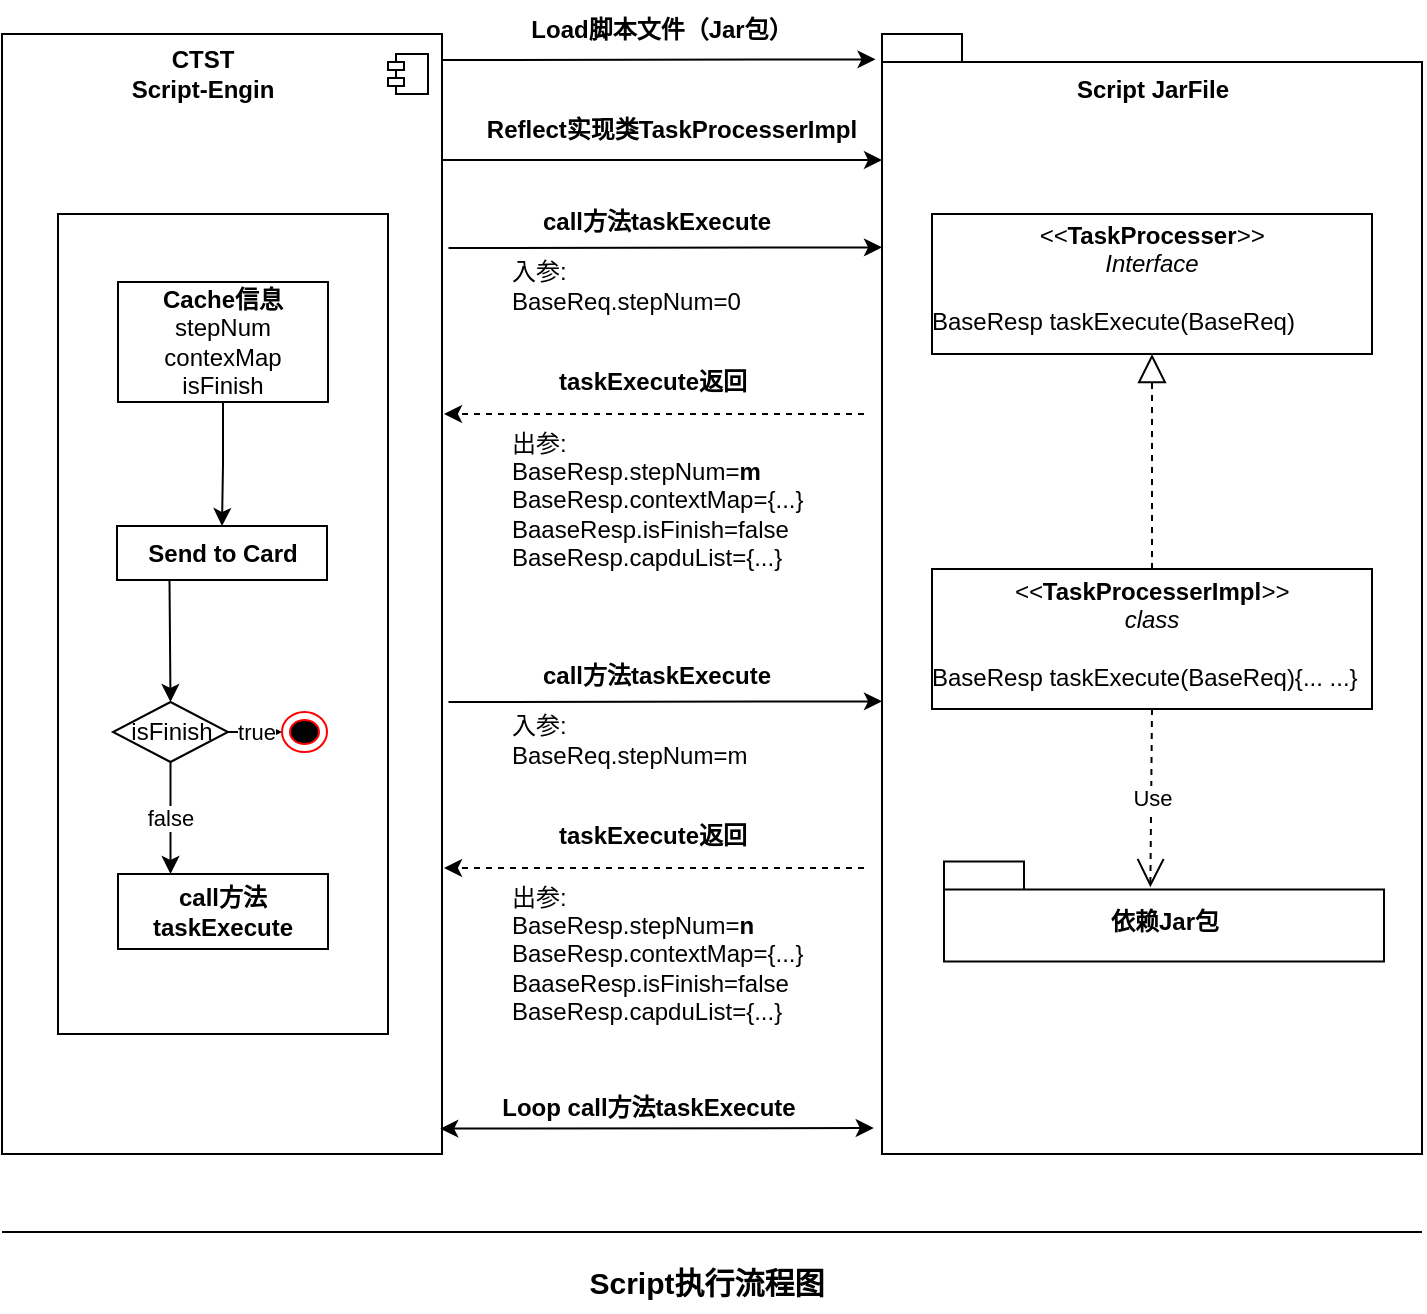 <mxfile version="17.0.0" type="github" pages="2">
  <diagram id="DTb0DBWxI_fAw0stkX-Z" name="执行流程">
    <mxGraphModel dx="1221" dy="634" grid="1" gridSize="10" guides="1" tooltips="1" connect="1" arrows="1" fold="1" page="1" pageScale="1" pageWidth="827" pageHeight="1169" math="0" shadow="0">
      <root>
        <mxCell id="0" />
        <mxCell id="1" parent="0" />
        <mxCell id="gC5NSNKIQOHYEeJcPXgZ-23" value="" style="shape=folder;fontStyle=1;spacingTop=10;tabWidth=40;tabHeight=14;tabPosition=left;html=1;" parent="1" vertex="1">
          <mxGeometry x="499" y="530" width="270" height="560" as="geometry" />
        </mxCell>
        <mxCell id="gC5NSNKIQOHYEeJcPXgZ-8" value="&lt;p style=&quot;margin: 0px ; margin-top: 4px ; text-align: center&quot;&gt;&lt;i&gt;&amp;lt;&amp;lt;&lt;/i&gt;&lt;span&gt;&lt;b&gt;TaskProcesser&lt;/b&gt;&lt;/span&gt;&lt;i&gt;&amp;gt;&amp;gt;&lt;/i&gt;&lt;br&gt;&lt;i&gt;Interface&lt;/i&gt;&lt;/p&gt;&lt;p style=&quot;margin: 0px ; margin-left: 4px&quot;&gt;&lt;br&gt;&lt;/p&gt;BaseResp&lt;span&gt;&amp;nbsp;taskExecute(BaseReq)&lt;/span&gt;" style="verticalAlign=top;align=left;overflow=fill;fontSize=12;fontFamily=Helvetica;html=1;" parent="1" vertex="1">
          <mxGeometry x="524" y="620" width="220" height="70" as="geometry" />
        </mxCell>
        <mxCell id="gC5NSNKIQOHYEeJcPXgZ-10" value="&lt;p style=&quot;margin: 0px ; margin-top: 4px ; text-align: center&quot;&gt;&lt;i&gt;&amp;lt;&amp;lt;&lt;/i&gt;&lt;span&gt;&lt;b&gt;TaskProcesserImpl&lt;/b&gt;&lt;/span&gt;&lt;i&gt;&amp;gt;&amp;gt;&lt;/i&gt;&lt;br&gt;&lt;i&gt;class&lt;/i&gt;&lt;/p&gt;&lt;p style=&quot;margin: 0px ; margin-left: 4px&quot;&gt;&lt;br&gt;&lt;/p&gt;BaseResp&lt;span&gt;&amp;nbsp;taskExecute(BaseReq){... ...}&lt;/span&gt;" style="verticalAlign=top;align=left;overflow=fill;fontSize=12;fontFamily=Helvetica;html=1;" parent="1" vertex="1">
          <mxGeometry x="524" y="797.5" width="220" height="70" as="geometry" />
        </mxCell>
        <mxCell id="gC5NSNKIQOHYEeJcPXgZ-11" value="" style="endArrow=block;dashed=1;endFill=0;endSize=12;html=1;rounded=0;exitX=0.5;exitY=0;exitDx=0;exitDy=0;entryX=0.5;entryY=1;entryDx=0;entryDy=0;" parent="1" source="gC5NSNKIQOHYEeJcPXgZ-10" target="gC5NSNKIQOHYEeJcPXgZ-8" edge="1">
          <mxGeometry width="160" relative="1" as="geometry">
            <mxPoint x="534" y="520" as="sourcePoint" />
            <mxPoint x="694" y="520" as="targetPoint" />
          </mxGeometry>
        </mxCell>
        <mxCell id="gC5NSNKIQOHYEeJcPXgZ-21" value="依赖Jar包" style="shape=folder;fontStyle=1;spacingTop=10;tabWidth=40;tabHeight=14;tabPosition=left;html=1;" parent="1" vertex="1">
          <mxGeometry x="530" y="943.75" width="220" height="50" as="geometry" />
        </mxCell>
        <mxCell id="gC5NSNKIQOHYEeJcPXgZ-22" value="Use" style="endArrow=open;endSize=12;dashed=1;html=1;rounded=0;exitX=0.5;exitY=1;exitDx=0;exitDy=0;entryX=0.469;entryY=0.257;entryDx=0;entryDy=0;entryPerimeter=0;" parent="1" source="gC5NSNKIQOHYEeJcPXgZ-10" edge="1" target="gC5NSNKIQOHYEeJcPXgZ-21">
          <mxGeometry width="160" relative="1" as="geometry">
            <mxPoint x="534" y="704.5" as="sourcePoint" />
            <mxPoint x="634" y="904.5" as="targetPoint" />
          </mxGeometry>
        </mxCell>
        <mxCell id="gC5NSNKIQOHYEeJcPXgZ-24" value="&lt;b&gt;&lt;br&gt;&lt;/b&gt;" style="html=1;dropTarget=0;" parent="1" vertex="1">
          <mxGeometry x="59" y="530" width="220" height="560" as="geometry" />
        </mxCell>
        <mxCell id="gC5NSNKIQOHYEeJcPXgZ-63" value="" style="rounded=0;whiteSpace=wrap;html=1;" parent="1" vertex="1">
          <mxGeometry x="87" y="620" width="165" height="410" as="geometry" />
        </mxCell>
        <mxCell id="gC5NSNKIQOHYEeJcPXgZ-26" value="" style="endArrow=classic;html=1;rounded=0;entryX=-0.012;entryY=0.128;entryDx=0;entryDy=0;entryPerimeter=0;" parent="1" edge="1">
          <mxGeometry width="50" height="50" relative="1" as="geometry">
            <mxPoint x="279" y="543" as="sourcePoint" />
            <mxPoint x="495.76" y="542.68" as="targetPoint" />
          </mxGeometry>
        </mxCell>
        <mxCell id="gC5NSNKIQOHYEeJcPXgZ-27" value="Load脚本文件（Jar包）" style="text;html=1;strokeColor=none;fillColor=none;align=center;verticalAlign=middle;whiteSpace=wrap;rounded=0;fontStyle=1" parent="1" vertex="1">
          <mxGeometry x="319" y="513" width="140" height="30" as="geometry" />
        </mxCell>
        <mxCell id="gC5NSNKIQOHYEeJcPXgZ-28" value="" style="endArrow=classic;html=1;rounded=0;entryX=0;entryY=0.355;entryDx=0;entryDy=0;entryPerimeter=0;" parent="1" edge="1">
          <mxGeometry width="50" height="50" relative="1" as="geometry">
            <mxPoint x="279" y="593" as="sourcePoint" />
            <mxPoint x="499" y="593.05" as="targetPoint" />
          </mxGeometry>
        </mxCell>
        <mxCell id="gC5NSNKIQOHYEeJcPXgZ-29" value="Reflect实现类TaskProcesserImpl" style="text;html=1;strokeColor=none;fillColor=none;align=center;verticalAlign=middle;whiteSpace=wrap;rounded=0;fontStyle=1" parent="1" vertex="1">
          <mxGeometry x="289" y="563" width="210" height="30" as="geometry" />
        </mxCell>
        <mxCell id="gC5NSNKIQOHYEeJcPXgZ-31" value="" style="endArrow=classic;html=1;rounded=0;entryX=-0.012;entryY=0.128;entryDx=0;entryDy=0;entryPerimeter=0;" parent="1" edge="1">
          <mxGeometry width="50" height="50" relative="1" as="geometry">
            <mxPoint x="282.24" y="637" as="sourcePoint" />
            <mxPoint x="499" y="636.68" as="targetPoint" />
          </mxGeometry>
        </mxCell>
        <mxCell id="gC5NSNKIQOHYEeJcPXgZ-32" value="入参:&lt;br&gt;BaseReq.stepNum=0" style="text;html=1;strokeColor=none;fillColor=none;align=left;verticalAlign=middle;whiteSpace=wrap;rounded=0;" parent="1" vertex="1">
          <mxGeometry x="312.38" y="641" width="153.24" height="29" as="geometry" />
        </mxCell>
        <mxCell id="gC5NSNKIQOHYEeJcPXgZ-34" value="&lt;span style=&quot;text-align: left&quot;&gt;call方法taskExecute&lt;/span&gt;" style="text;html=1;align=center;verticalAlign=middle;resizable=0;points=[];autosize=1;strokeColor=none;fillColor=none;fontStyle=1" parent="1" vertex="1">
          <mxGeometry x="320.62" y="614" width="130" height="20" as="geometry" />
        </mxCell>
        <mxCell id="gC5NSNKIQOHYEeJcPXgZ-35" value="&lt;b&gt;CTST&lt;br&gt;Script-Engin&lt;/b&gt;" style="text;html=1;align=center;verticalAlign=middle;resizable=0;points=[];autosize=1;strokeColor=none;fillColor=none;" parent="1" vertex="1">
          <mxGeometry x="113.5" y="535" width="90" height="30" as="geometry" />
        </mxCell>
        <mxCell id="gC5NSNKIQOHYEeJcPXgZ-66" style="edgeStyle=orthogonalEdgeStyle;rounded=0;orthogonalLoop=1;jettySize=auto;html=1;exitX=0.5;exitY=1;exitDx=0;exitDy=0;entryX=0.5;entryY=0;entryDx=0;entryDy=0;" parent="1" source="gC5NSNKIQOHYEeJcPXgZ-38" target="gC5NSNKIQOHYEeJcPXgZ-44" edge="1">
          <mxGeometry relative="1" as="geometry" />
        </mxCell>
        <mxCell id="gC5NSNKIQOHYEeJcPXgZ-38" value="&lt;b&gt;Cache信息&lt;/b&gt;&lt;br&gt;&lt;span&gt;stepNum&lt;/span&gt;&lt;br&gt;&lt;span&gt;contexMap&lt;/span&gt;&lt;br&gt;&lt;span&gt;isFinish&lt;/span&gt;" style="rounded=0;whiteSpace=wrap;html=1;" parent="1" vertex="1">
          <mxGeometry x="117" y="654" width="105" height="60" as="geometry" />
        </mxCell>
        <mxCell id="gC5NSNKIQOHYEeJcPXgZ-44" value="&lt;b&gt;Send to Card&lt;/b&gt;" style="rounded=0;whiteSpace=wrap;html=1;" parent="1" vertex="1">
          <mxGeometry x="116.5" y="776" width="105" height="27" as="geometry" />
        </mxCell>
        <mxCell id="gC5NSNKIQOHYEeJcPXgZ-50" value="false" style="edgeStyle=orthogonalEdgeStyle;rounded=0;orthogonalLoop=1;jettySize=auto;html=1;exitX=0.5;exitY=1;exitDx=0;exitDy=0;entryX=0.25;entryY=0;entryDx=0;entryDy=0;" parent="1" source="gC5NSNKIQOHYEeJcPXgZ-45" edge="1" target="gC5NSNKIQOHYEeJcPXgZ-46">
          <mxGeometry relative="1" as="geometry">
            <mxPoint x="145" y="914" as="targetPoint" />
          </mxGeometry>
        </mxCell>
        <mxCell id="gC5NSNKIQOHYEeJcPXgZ-53" value="true" style="edgeStyle=orthogonalEdgeStyle;rounded=0;orthogonalLoop=1;jettySize=auto;html=1;exitX=1;exitY=0.5;exitDx=0;exitDy=0;entryX=0;entryY=0.5;entryDx=0;entryDy=0;" parent="1" source="gC5NSNKIQOHYEeJcPXgZ-45" target="gC5NSNKIQOHYEeJcPXgZ-47" edge="1">
          <mxGeometry relative="1" as="geometry" />
        </mxCell>
        <mxCell id="gC5NSNKIQOHYEeJcPXgZ-45" value="isFinish" style="rhombus;whiteSpace=wrap;html=1;" parent="1" vertex="1">
          <mxGeometry x="114.5" y="864" width="57.5" height="30" as="geometry" />
        </mxCell>
        <mxCell id="gC5NSNKIQOHYEeJcPXgZ-46" value="&lt;span style=&quot;font-weight: 700 ; text-align: left&quot;&gt;call方法taskExecute&lt;/span&gt;" style="rounded=0;whiteSpace=wrap;html=1;" parent="1" vertex="1">
          <mxGeometry x="117" y="950" width="105" height="37.5" as="geometry" />
        </mxCell>
        <mxCell id="gC5NSNKIQOHYEeJcPXgZ-47" value="" style="ellipse;html=1;shape=endState;fillColor=#000000;strokeColor=#ff0000;" parent="1" vertex="1">
          <mxGeometry x="199" y="869" width="22.5" height="20" as="geometry" />
        </mxCell>
        <mxCell id="gC5NSNKIQOHYEeJcPXgZ-56" value="" style="shape=module;jettyWidth=8;jettyHeight=4;" parent="1" vertex="1">
          <mxGeometry x="252" y="540" width="20" height="20" as="geometry" />
        </mxCell>
        <mxCell id="gC5NSNKIQOHYEeJcPXgZ-61" value="" style="shape=image;html=1;verticalAlign=top;verticalLabelPosition=bottom;labelBackgroundColor=#ffffff;imageAspect=0;aspect=fixed;image=https://cdn0.iconfinder.com/data/icons/phosphor-fill-vol-3/256/number-circle-one-fill-128.png" parent="1" vertex="1">
          <mxGeometry x="299" y="518" width="20" height="20" as="geometry" />
        </mxCell>
        <mxCell id="gC5NSNKIQOHYEeJcPXgZ-62" value="" style="shape=image;html=1;verticalAlign=top;verticalLabelPosition=bottom;labelBackgroundColor=#ffffff;imageAspect=0;aspect=fixed;image=https://cdn0.iconfinder.com/data/icons/phosphor-fill-vol-3/256/number-circle-two-fill-128.png" parent="1" vertex="1">
          <mxGeometry x="279" y="568" width="20" height="20" as="geometry" />
        </mxCell>
        <mxCell id="gC5NSNKIQOHYEeJcPXgZ-64" value="" style="shape=image;html=1;verticalAlign=top;verticalLabelPosition=bottom;labelBackgroundColor=#ffffff;imageAspect=0;aspect=fixed;image=https://cdn0.iconfinder.com/data/icons/phosphor-fill-vol-3/256/number-circle-four-fill-128.png" parent="1" vertex="1">
          <mxGeometry x="307.38" y="694" width="20" height="20" as="geometry" />
        </mxCell>
        <mxCell id="gC5NSNKIQOHYEeJcPXgZ-65" value="" style="shape=image;html=1;verticalAlign=top;verticalLabelPosition=bottom;labelBackgroundColor=#ffffff;imageAspect=0;aspect=fixed;image=https://cdn0.iconfinder.com/data/icons/phosphor-fill-vol-3/256/number-circle-three-fill-128.png" parent="1" vertex="1">
          <mxGeometry x="307.38" y="614" width="20" height="20" as="geometry" />
        </mxCell>
        <mxCell id="gC5NSNKIQOHYEeJcPXgZ-68" value="&lt;b&gt;Script JarFile&lt;/b&gt;" style="text;html=1;align=center;verticalAlign=middle;resizable=0;points=[];autosize=1;strokeColor=none;fillColor=none;" parent="1" vertex="1">
          <mxGeometry x="589" y="548" width="90" height="20" as="geometry" />
        </mxCell>
        <mxCell id="gC5NSNKIQOHYEeJcPXgZ-72" value="" style="endArrow=classic;html=1;rounded=0;entryX=-0.012;entryY=0.128;entryDx=0;entryDy=0;entryPerimeter=0;startArrow=classic;startFill=1;" parent="1" edge="1">
          <mxGeometry width="50" height="50" relative="1" as="geometry">
            <mxPoint x="278.12" y="1077.32" as="sourcePoint" />
            <mxPoint x="494.88" y="1077.0" as="targetPoint" />
          </mxGeometry>
        </mxCell>
        <mxCell id="gC5NSNKIQOHYEeJcPXgZ-73" value="&lt;span style=&quot;text-align: left&quot;&gt;Loop call方法taskExecute&lt;/span&gt;" style="text;html=1;align=center;verticalAlign=middle;resizable=0;points=[];autosize=1;strokeColor=none;fillColor=none;fontStyle=1" parent="1" vertex="1">
          <mxGeometry x="302.12" y="1057" width="160" height="20" as="geometry" />
        </mxCell>
        <mxCell id="1KI4a15fSYZLkNNxH2AO-1" value="&lt;b style=&quot;font-size: 15px;&quot;&gt;&lt;font style=&quot;font-size: 15px;&quot;&gt;Script执行流程图&lt;/font&gt;&lt;/b&gt;" style="text;html=1;strokeColor=none;fillColor=none;align=center;verticalAlign=middle;whiteSpace=wrap;rounded=0;fontColor=#000000;fontSize=15;" parent="1" vertex="1">
          <mxGeometry x="306.38" y="1139" width="211" height="30" as="geometry" />
        </mxCell>
        <mxCell id="1KI4a15fSYZLkNNxH2AO-2" value="" style="endArrow=none;html=1;rounded=0;fontSize=15;fontColor=#000000;" parent="1" edge="1">
          <mxGeometry width="50" height="50" relative="1" as="geometry">
            <mxPoint x="59" y="1129" as="sourcePoint" />
            <mxPoint x="769" y="1129" as="targetPoint" />
          </mxGeometry>
        </mxCell>
        <mxCell id="hmqS6-swVHMX-78avnVc-1" value="出参:&lt;br&gt;&lt;div&gt;BaseResp.stepNum=&lt;b&gt;m&lt;/b&gt;&lt;/div&gt;&lt;div&gt;&lt;span&gt;BaseResp.contextMap={...}&lt;/span&gt;&lt;/div&gt;&lt;div&gt;&lt;span&gt;BaaseResp.isFinish=false&lt;/span&gt;&lt;/div&gt;&lt;div&gt;&lt;span&gt;BaseResp.capduList={...}&lt;br&gt;&lt;/span&gt;&lt;/div&gt;" style="text;html=1;strokeColor=none;fillColor=none;align=left;verticalAlign=middle;whiteSpace=wrap;rounded=0;" vertex="1" parent="1">
          <mxGeometry x="312.38" y="723" width="153.24" height="80" as="geometry" />
        </mxCell>
        <mxCell id="hmqS6-swVHMX-78avnVc-2" value="" style="endArrow=classic;html=1;rounded=0;dashed=1;" edge="1" parent="1">
          <mxGeometry width="50" height="50" relative="1" as="geometry">
            <mxPoint x="490" y="720" as="sourcePoint" />
            <mxPoint x="280" y="720" as="targetPoint" />
          </mxGeometry>
        </mxCell>
        <mxCell id="hmqS6-swVHMX-78avnVc-3" value="&lt;span style=&quot;text-align: left&quot;&gt;taskExecute返回&lt;/span&gt;" style="text;html=1;align=center;verticalAlign=middle;resizable=0;points=[];autosize=1;strokeColor=none;fillColor=none;fontStyle=1" vertex="1" parent="1">
          <mxGeometry x="329" y="694" width="110" height="20" as="geometry" />
        </mxCell>
        <mxCell id="hmqS6-swVHMX-78avnVc-4" value="" style="endArrow=classic;html=1;rounded=0;entryX=-0.012;entryY=0.128;entryDx=0;entryDy=0;entryPerimeter=0;" edge="1" parent="1">
          <mxGeometry width="50" height="50" relative="1" as="geometry">
            <mxPoint x="282.24" y="864" as="sourcePoint" />
            <mxPoint x="499" y="863.68" as="targetPoint" />
          </mxGeometry>
        </mxCell>
        <mxCell id="hmqS6-swVHMX-78avnVc-5" value="入参:&lt;br&gt;BaseReq.stepNum=m" style="text;html=1;strokeColor=none;fillColor=none;align=left;verticalAlign=middle;whiteSpace=wrap;rounded=0;" vertex="1" parent="1">
          <mxGeometry x="312.38" y="868" width="153.24" height="29" as="geometry" />
        </mxCell>
        <mxCell id="hmqS6-swVHMX-78avnVc-6" value="&lt;span style=&quot;text-align: left&quot;&gt;call方法taskExecute&lt;/span&gt;" style="text;html=1;align=center;verticalAlign=middle;resizable=0;points=[];autosize=1;strokeColor=none;fillColor=none;fontStyle=1" vertex="1" parent="1">
          <mxGeometry x="320.62" y="841" width="130" height="20" as="geometry" />
        </mxCell>
        <mxCell id="hmqS6-swVHMX-78avnVc-9" value="出参:&lt;br&gt;&lt;div&gt;BaseResp.stepNum=&lt;b&gt;n&lt;/b&gt;&lt;/div&gt;&lt;div&gt;&lt;span&gt;BaseResp.contextMap={...}&lt;/span&gt;&lt;/div&gt;&lt;div&gt;&lt;span&gt;BaaseResp.isFinish=false&lt;/span&gt;&lt;/div&gt;&lt;div&gt;&lt;span&gt;BaseResp.capduList={...}&lt;br&gt;&lt;/span&gt;&lt;/div&gt;" style="text;html=1;strokeColor=none;fillColor=none;align=left;verticalAlign=middle;whiteSpace=wrap;rounded=0;" vertex="1" parent="1">
          <mxGeometry x="312.38" y="950" width="153.24" height="80" as="geometry" />
        </mxCell>
        <mxCell id="hmqS6-swVHMX-78avnVc-10" value="" style="endArrow=classic;html=1;rounded=0;dashed=1;" edge="1" parent="1">
          <mxGeometry width="50" height="50" relative="1" as="geometry">
            <mxPoint x="490" y="947" as="sourcePoint" />
            <mxPoint x="280" y="947" as="targetPoint" />
          </mxGeometry>
        </mxCell>
        <mxCell id="hmqS6-swVHMX-78avnVc-11" value="&lt;span style=&quot;text-align: left&quot;&gt;taskExecute返回&lt;/span&gt;" style="text;html=1;align=center;verticalAlign=middle;resizable=0;points=[];autosize=1;strokeColor=none;fillColor=none;fontStyle=1" vertex="1" parent="1">
          <mxGeometry x="329" y="921" width="110" height="20" as="geometry" />
        </mxCell>
        <mxCell id="hmqS6-swVHMX-78avnVc-12" value="" style="endArrow=classic;html=1;rounded=0;entryX=0.5;entryY=0;entryDx=0;entryDy=0;exitX=0.25;exitY=1;exitDx=0;exitDy=0;" edge="1" parent="1" source="gC5NSNKIQOHYEeJcPXgZ-44" target="gC5NSNKIQOHYEeJcPXgZ-45">
          <mxGeometry width="50" height="50" relative="1" as="geometry">
            <mxPoint x="140" y="803" as="sourcePoint" />
            <mxPoint x="190" y="753" as="targetPoint" />
          </mxGeometry>
        </mxCell>
        <mxCell id="hmqS6-swVHMX-78avnVc-13" value="" style="shape=image;html=1;verticalAlign=top;verticalLabelPosition=bottom;labelBackgroundColor=#ffffff;imageAspect=0;aspect=fixed;image=https://cdn0.iconfinder.com/data/icons/phosphor-fill-vol-3/256/number-circle-five-fill-128.png" vertex="1" parent="1">
          <mxGeometry x="97" y="630" width="20" height="20" as="geometry" />
        </mxCell>
        <mxCell id="hmqS6-swVHMX-78avnVc-14" value="" style="shape=image;html=1;verticalAlign=top;verticalLabelPosition=bottom;labelBackgroundColor=#ffffff;imageAspect=0;aspect=fixed;image=https://cdn0.iconfinder.com/data/icons/phosphor-fill-vol-3/256/number-circle-six-fill-128.png" vertex="1" parent="1">
          <mxGeometry x="306.38" y="844" width="20" height="20" as="geometry" />
        </mxCell>
        <mxCell id="hmqS6-swVHMX-78avnVc-15" value="" style="shape=image;html=1;verticalAlign=top;verticalLabelPosition=bottom;labelBackgroundColor=#ffffff;imageAspect=0;aspect=fixed;image=https://cdn0.iconfinder.com/data/icons/phosphor-fill-vol-3/256/number-circle-eight-fill-128.png" vertex="1" parent="1">
          <mxGeometry x="120" y="630" width="20" height="20" as="geometry" />
        </mxCell>
        <mxCell id="hmqS6-swVHMX-78avnVc-17" value="" style="shape=image;html=1;verticalAlign=top;verticalLabelPosition=bottom;labelBackgroundColor=#ffffff;imageAspect=0;aspect=fixed;image=https://cdn0.iconfinder.com/data/icons/phosphor-fill-vol-3/256/number-circle-seven-fill-128.png" vertex="1" parent="1">
          <mxGeometry x="306.38" y="923.75" width="20" height="20" as="geometry" />
        </mxCell>
      </root>
    </mxGraphModel>
  </diagram>
  <diagram id="MPzV4Yrkr5ZfgHS-EMmR" name="伪代码">
    <mxGraphModel dx="1038" dy="483" grid="1" gridSize="10" guides="1" tooltips="1" connect="1" arrows="1" fold="1" page="1" pageScale="1" pageWidth="827" pageHeight="1169" math="0" shadow="0">
      <root>
        <mxCell id="YnfjXB0vnyMLYhylSGmG-0" />
        <mxCell id="YnfjXB0vnyMLYhylSGmG-1" parent="YnfjXB0vnyMLYhylSGmG-0" />
        <mxCell id="YnfjXB0vnyMLYhylSGmG-2" value="&lt;span&gt;public class TaskProcesserImpl implements&amp;nbsp;&amp;nbsp;TaskProcesser{&lt;/span&gt;&lt;br&gt;&lt;br&gt;&lt;span&gt;BaseResp taskExecute(BaseReq req){&lt;br&gt;&lt;span&gt; &lt;/span&gt;&lt;blockquote style=&quot;margin: 0 0 0 40px ; border: none ; padding: 0px&quot;&gt;BaseResp resp = new BaseResp();&lt;/blockquote&gt;&lt;/span&gt;&lt;blockquote style=&quot;margin: 0 0 0 40px ; border: none ; padding: 0px&quot;&gt;&lt;/blockquote&gt;&lt;blockquote style=&quot;margin: 0 0 0 40px ; border: none ; padding: 0px&quot;&gt;&lt;span&gt;switch(req.getStepNum){&lt;br&gt;&lt;/span&gt;&lt;/blockquote&gt;&lt;blockquote style=&quot;margin: 0 0 0 40px ; border: none ; padding: 0px&quot;&gt;&lt;blockquote style=&quot;margin: 0 0 0 40px ; border: none ; padding: 0px&quot;&gt;&lt;span&gt;case 0:{&lt;/span&gt;&lt;/blockquote&gt;&lt;blockquote style=&quot;margin: 0 0 0 40px ; border: none ; padding: 0px&quot;&gt;&lt;span&gt;//do something&lt;/span&gt;&lt;/blockquote&gt;&lt;blockquote style=&quot;margin: 0 0 0 40px ; border: none ; padding: 0px&quot;&gt;&lt;span&gt;resp.setContextMap(...);&lt;/span&gt;&lt;/blockquote&gt;&lt;blockquote style=&quot;margin: 0 0 0 40px ; border: none ; padding: 0px&quot;&gt;&lt;span&gt;resp.setStepNum(n)&lt;/span&gt;&lt;/blockquote&gt;&lt;blockquote style=&quot;margin: 0 0 0 40px ; border: none ; padding: 0px&quot;&gt;&lt;span&gt;resp.setCapduList(...);&lt;/span&gt;&lt;/blockquote&gt;&lt;blockquote style=&quot;margin: 0 0 0 40px ; border: none ; padding: 0px&quot;&gt;&lt;span&gt;break;&lt;/span&gt;&lt;/blockquote&gt;&lt;blockquote style=&quot;margin: 0 0 0 40px ; border: none ; padding: 0px&quot;&gt;&lt;span&gt;}&lt;/span&gt;&lt;/blockquote&gt;&lt;blockquote style=&quot;margin: 0 0 0 40px ; border: none ; padding: 0px&quot;&gt;&lt;span&gt;case m:{&lt;/span&gt;&lt;/blockquote&gt;&lt;blockquote style=&quot;margin: 0 0 0 40px ; border: none ; padding: 0px&quot;&gt;&lt;span&gt;req.getContextMap();&lt;/span&gt;&lt;/blockquote&gt;&lt;blockquote style=&quot;margin: 0 0 0 40px ; border: none ; padding: 0px&quot;&gt;&lt;span&gt;req.getRapdu();&lt;/span&gt;&lt;/blockquote&gt;&lt;blockquote style=&quot;margin: 0 0 0 40px ; border: none ; padding: 0px&quot;&gt;&lt;span&gt;//do something&lt;/span&gt;&lt;/blockquote&gt;&lt;blockquote style=&quot;margin: 0 0 0 40px ; border: none ; padding: 0px&quot;&gt;&lt;span&gt;resp.setContextMap(...);&lt;/span&gt;&lt;/blockquote&gt;&lt;blockquote style=&quot;margin: 0 0 0 40px ; border: none ; padding: 0px&quot;&gt;&lt;span&gt;resp.setStepNum(m)&lt;/span&gt;&lt;/blockquote&gt;&lt;blockquote style=&quot;margin: 0 0 0 40px ; border: none ; padding: 0px&quot;&gt;resp.setCapduList(...);&lt;span&gt;&lt;br&gt;&lt;/span&gt;&lt;/blockquote&gt;&lt;blockquote style=&quot;margin: 0 0 0 40px ; border: none ; padding: 0px&quot;&gt;&lt;span&gt;break;&lt;/span&gt;&lt;/blockquote&gt;&lt;blockquote style=&quot;margin: 0 0 0 40px ; border: none ; padding: 0px&quot;&gt;&lt;span&gt;}&lt;/span&gt;&lt;/blockquote&gt;&lt;blockquote style=&quot;margin: 0 0 0 40px ; border: none ; padding: 0px&quot;&gt;&lt;span&gt;case n:{&lt;/span&gt;&lt;/blockquote&gt;&lt;blockquote style=&quot;margin: 0 0 0 40px ; border: none ; padding: 0px&quot;&gt;&lt;span&gt;//do something&lt;/span&gt;&lt;/blockquote&gt;&lt;blockquote style=&quot;margin: 0 0 0 40px ; border: none ; padding: 0px&quot;&gt;&lt;span&gt;break;&lt;/span&gt;&lt;/blockquote&gt;&lt;blockquote style=&quot;margin: 0 0 0 40px ; border: none ; padding: 0px&quot;&gt;&lt;span&gt;}&lt;/span&gt;&lt;/blockquote&gt;&lt;blockquote style=&quot;margin: 0 0 0 40px ; border: none ; padding: 0px&quot;&gt;&lt;span&gt;defautl:{&lt;/span&gt;&lt;/blockquote&gt;&lt;blockquote style=&quot;margin: 0 0 0 40px ; border: none ; padding: 0px&quot;&gt;&lt;span&gt;&amp;nbsp;resp.setFinish(true);&lt;/span&gt;&lt;/blockquote&gt;&lt;blockquote style=&quot;margin: 0 0 0 40px ; border: none ; padding: 0px&quot;&gt;&lt;span&gt;}&lt;/span&gt;&lt;/blockquote&gt;&lt;/blockquote&gt;&lt;blockquote style=&quot;margin: 0 0 0 40px ; border: none ; padding: 0px&quot;&gt;&lt;span&gt;}&lt;/span&gt;&lt;/blockquote&gt;&lt;blockquote style=&quot;margin: 0 0 0 40px ; border: none ; padding: 0px&quot;&gt;&lt;span&gt;return resp;&lt;/span&gt;&lt;/blockquote&gt;&lt;span&gt;}&lt;/span&gt;&lt;br&gt;}" style="rounded=0;whiteSpace=wrap;html=1;align=left;fontStyle=0" vertex="1" parent="YnfjXB0vnyMLYhylSGmG-1">
          <mxGeometry x="210" y="450" width="310" height="482" as="geometry" />
        </mxCell>
      </root>
    </mxGraphModel>
  </diagram>
</mxfile>
